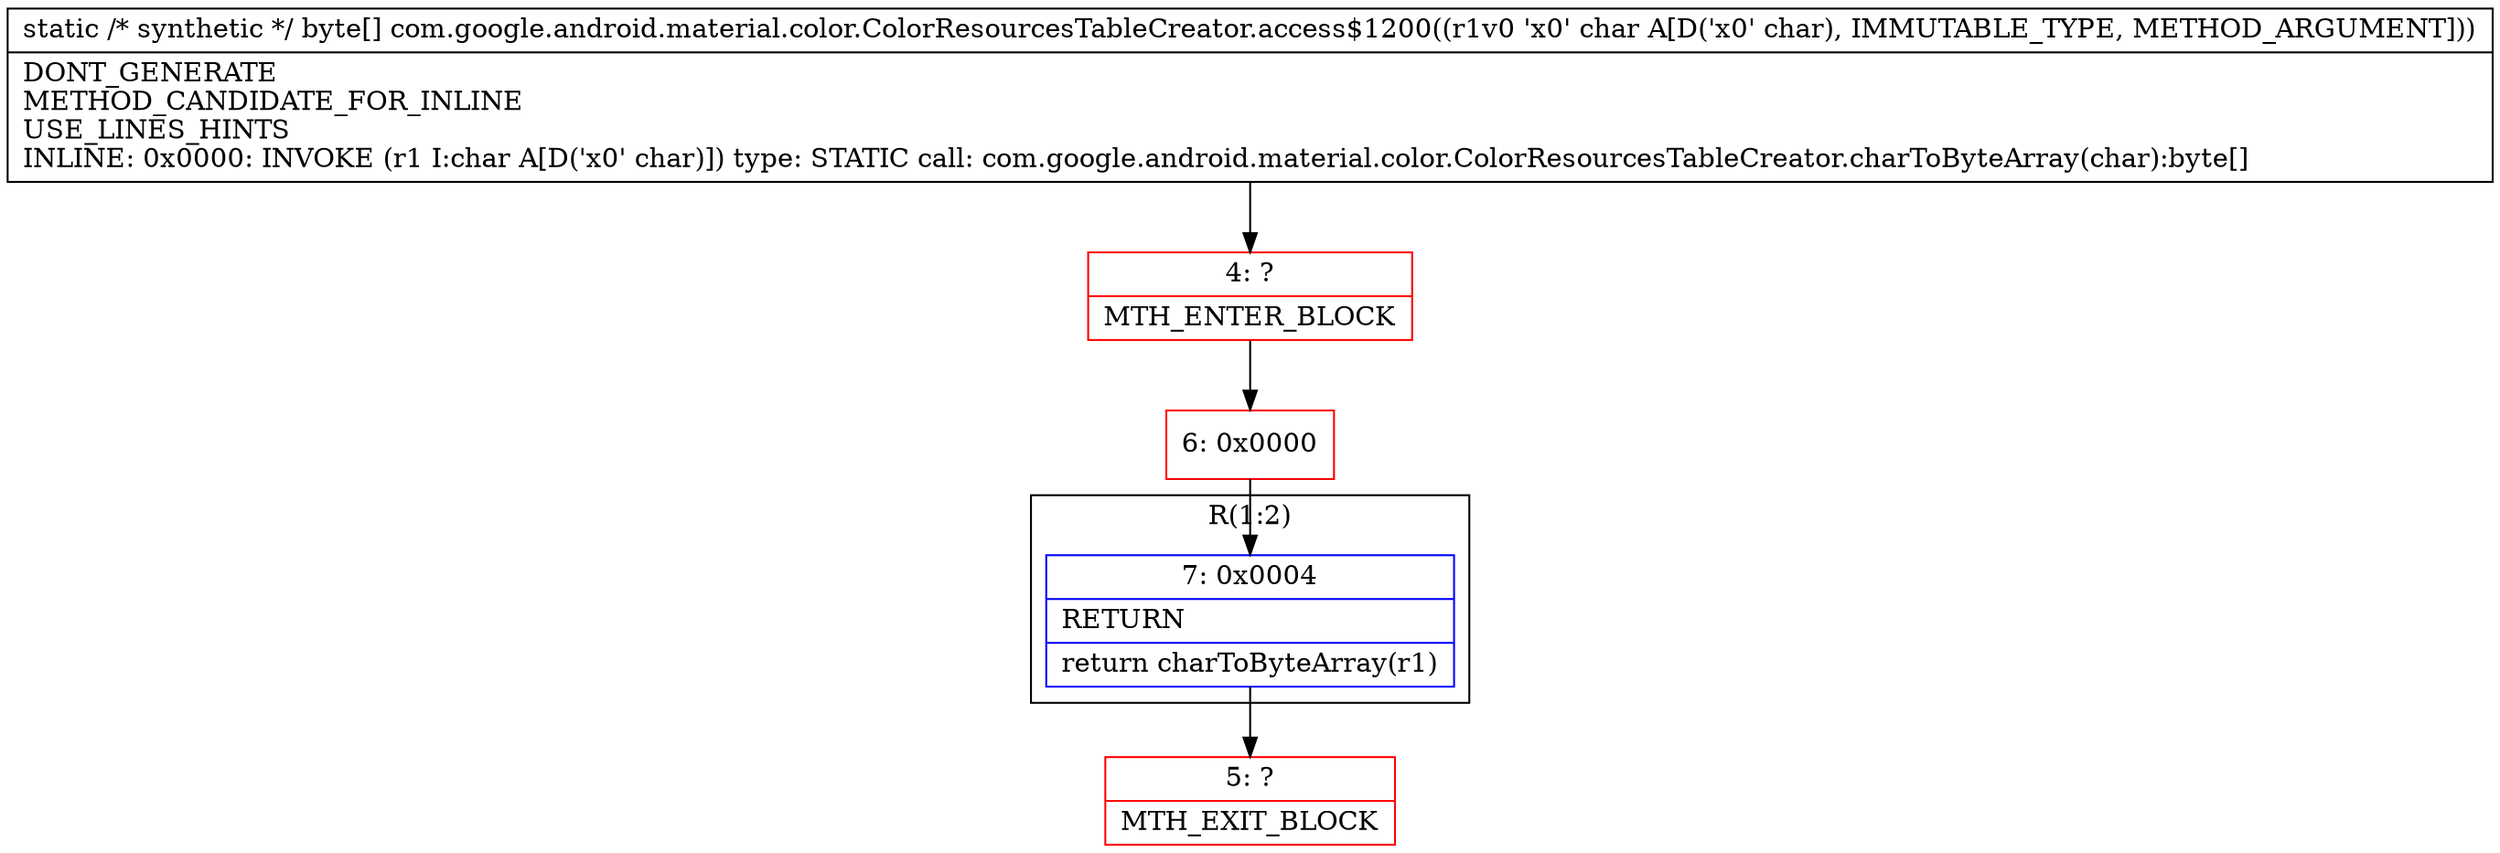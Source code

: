 digraph "CFG forcom.google.android.material.color.ColorResourcesTableCreator.access$1200(C)[B" {
subgraph cluster_Region_867000991 {
label = "R(1:2)";
node [shape=record,color=blue];
Node_7 [shape=record,label="{7\:\ 0x0004|RETURN\l|return charToByteArray(r1)\l}"];
}
Node_4 [shape=record,color=red,label="{4\:\ ?|MTH_ENTER_BLOCK\l}"];
Node_6 [shape=record,color=red,label="{6\:\ 0x0000}"];
Node_5 [shape=record,color=red,label="{5\:\ ?|MTH_EXIT_BLOCK\l}"];
MethodNode[shape=record,label="{static \/* synthetic *\/ byte[] com.google.android.material.color.ColorResourcesTableCreator.access$1200((r1v0 'x0' char A[D('x0' char), IMMUTABLE_TYPE, METHOD_ARGUMENT]))  | DONT_GENERATE\lMETHOD_CANDIDATE_FOR_INLINE\lUSE_LINES_HINTS\lINLINE: 0x0000: INVOKE  (r1 I:char A[D('x0' char)]) type: STATIC call: com.google.android.material.color.ColorResourcesTableCreator.charToByteArray(char):byte[]\l}"];
MethodNode -> Node_4;Node_7 -> Node_5;
Node_4 -> Node_6;
Node_6 -> Node_7;
}

